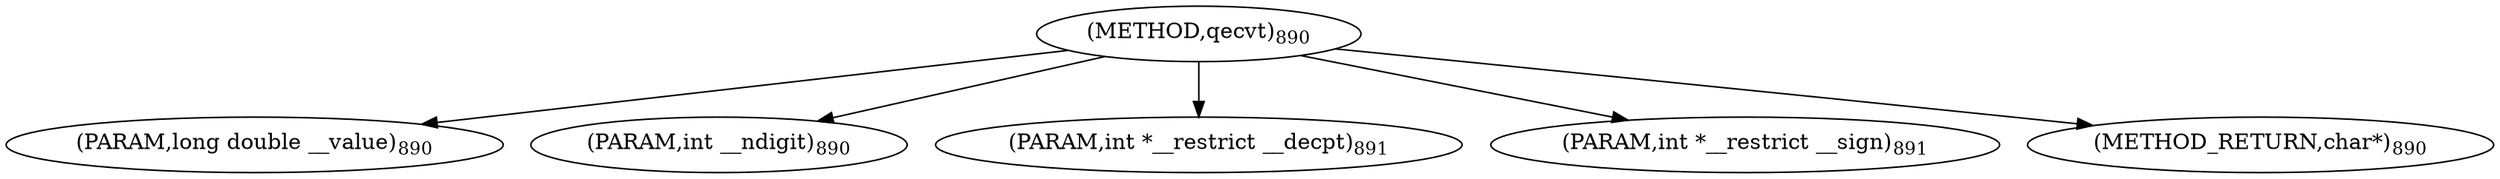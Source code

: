 digraph "qecvt" {  
"21843" [label = <(METHOD,qecvt)<SUB>890</SUB>> ]
"21844" [label = <(PARAM,long double __value)<SUB>890</SUB>> ]
"21845" [label = <(PARAM,int __ndigit)<SUB>890</SUB>> ]
"21846" [label = <(PARAM,int *__restrict __decpt)<SUB>891</SUB>> ]
"21847" [label = <(PARAM,int *__restrict __sign)<SUB>891</SUB>> ]
"21848" [label = <(METHOD_RETURN,char*)<SUB>890</SUB>> ]
  "21843" -> "21844" 
  "21843" -> "21845" 
  "21843" -> "21846" 
  "21843" -> "21847" 
  "21843" -> "21848" 
}
